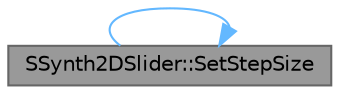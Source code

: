 digraph "SSynth2DSlider::SetStepSize"
{
 // INTERACTIVE_SVG=YES
 // LATEX_PDF_SIZE
  bgcolor="transparent";
  edge [fontname=Helvetica,fontsize=10,labelfontname=Helvetica,labelfontsize=10];
  node [fontname=Helvetica,fontsize=10,shape=box,height=0.2,width=0.4];
  rankdir="LR";
  Node1 [id="Node000001",label="SSynth2DSlider::SetStepSize",height=0.2,width=0.4,color="gray40", fillcolor="grey60", style="filled", fontcolor="black",tooltip="See the StepSize attribute."];
  Node1 -> Node1 [id="edge1_Node000001_Node000001",color="steelblue1",style="solid",tooltip=" "];
}
